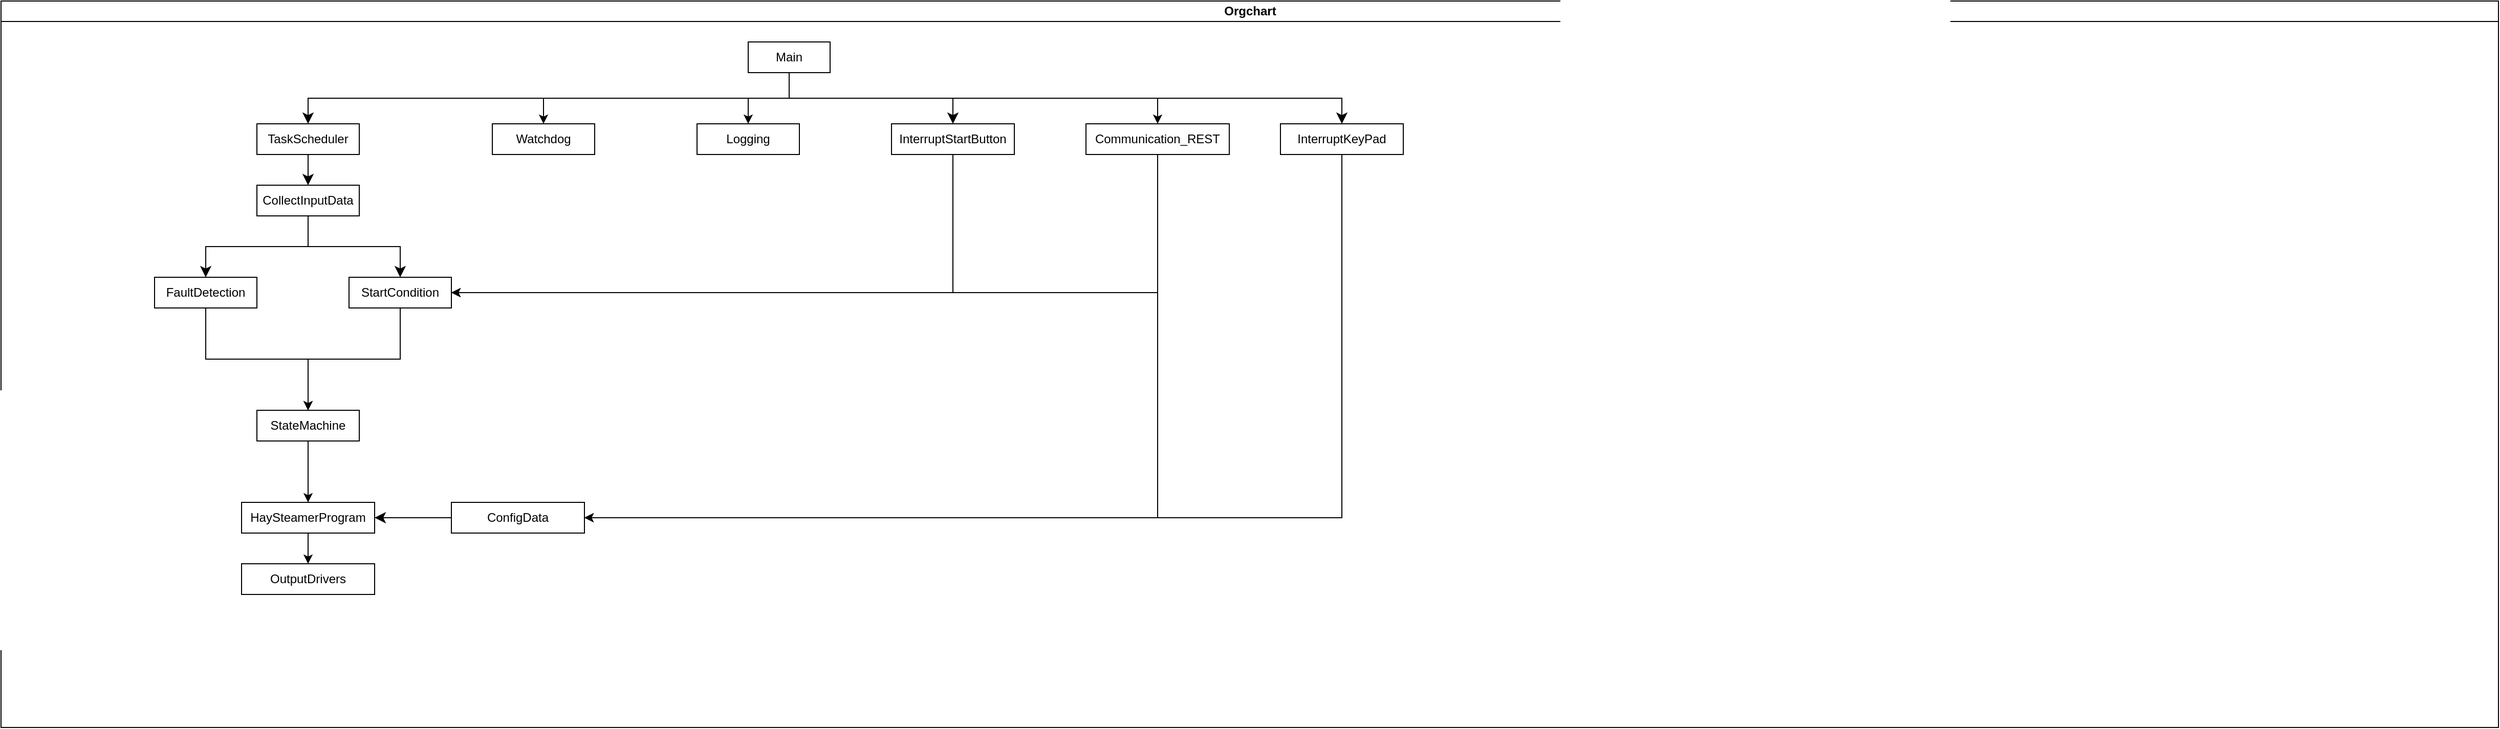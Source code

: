 <mxfile version="27.1.6">
  <diagram id="prtHgNgQTEPvFCAcTncT" name="Page-1">
    <mxGraphModel dx="3072" dy="756" grid="1" gridSize="10" guides="1" tooltips="1" connect="1" arrows="1" fold="1" page="1" pageScale="1" pageWidth="827" pageHeight="1169" math="0" shadow="0">
      <root>
        <mxCell id="0" />
        <mxCell id="1" parent="0" />
        <mxCell id="dNxyNK7c78bLwvsdeMH5-11" value="Orgchart" style="swimlane;html=1;startSize=20;horizontal=1;containerType=tree;glass=0;" parent="1" vertex="1">
          <mxGeometry x="-1580" y="20" width="2440" height="710" as="geometry" />
        </mxCell>
        <mxCell id="BtHL0e1dHnn02Y5CUmkc-42" style="edgeStyle=orthogonalEdgeStyle;rounded=0;orthogonalLoop=1;jettySize=auto;html=1;exitX=0.5;exitY=1;exitDx=0;exitDy=0;entryX=0.5;entryY=0;entryDx=0;entryDy=0;" edge="1" parent="dNxyNK7c78bLwvsdeMH5-11" source="BtHL0e1dHnn02Y5CUmkc-1" target="BtHL0e1dHnn02Y5CUmkc-41">
          <mxGeometry relative="1" as="geometry" />
        </mxCell>
        <mxCell id="BtHL0e1dHnn02Y5CUmkc-1" value="Main" style="rounded=0;whiteSpace=wrap;html=1;" vertex="1" parent="dNxyNK7c78bLwvsdeMH5-11">
          <mxGeometry x="730" y="40" width="80" height="30" as="geometry" />
        </mxCell>
        <mxCell id="BtHL0e1dHnn02Y5CUmkc-2" value="TaskScheduler" style="rounded=0;whiteSpace=wrap;html=1;" vertex="1" parent="dNxyNK7c78bLwvsdeMH5-11">
          <mxGeometry x="250" y="120" width="100" height="30" as="geometry" />
        </mxCell>
        <mxCell id="BtHL0e1dHnn02Y5CUmkc-37" style="edgeStyle=orthogonalEdgeStyle;rounded=0;orthogonalLoop=1;jettySize=auto;html=1;exitX=0.5;exitY=1;exitDx=0;exitDy=0;entryX=1;entryY=0.5;entryDx=0;entryDy=0;" edge="1" parent="dNxyNK7c78bLwvsdeMH5-11" source="BtHL0e1dHnn02Y5CUmkc-3" target="BtHL0e1dHnn02Y5CUmkc-15">
          <mxGeometry relative="1" as="geometry" />
        </mxCell>
        <mxCell id="BtHL0e1dHnn02Y5CUmkc-3" value="InterruptStartButton" style="rounded=0;whiteSpace=wrap;html=1;" vertex="1" parent="dNxyNK7c78bLwvsdeMH5-11">
          <mxGeometry x="870" y="120" width="120" height="30" as="geometry" />
        </mxCell>
        <mxCell id="BtHL0e1dHnn02Y5CUmkc-38" style="edgeStyle=orthogonalEdgeStyle;rounded=0;orthogonalLoop=1;jettySize=auto;html=1;exitX=0.5;exitY=1;exitDx=0;exitDy=0;entryX=1;entryY=0.5;entryDx=0;entryDy=0;" edge="1" parent="dNxyNK7c78bLwvsdeMH5-11" source="BtHL0e1dHnn02Y5CUmkc-4" target="BtHL0e1dHnn02Y5CUmkc-26">
          <mxGeometry relative="1" as="geometry" />
        </mxCell>
        <mxCell id="BtHL0e1dHnn02Y5CUmkc-4" value="InterruptKeyPad" style="rounded=0;whiteSpace=wrap;html=1;" vertex="1" parent="dNxyNK7c78bLwvsdeMH5-11">
          <mxGeometry x="1250" y="120" width="120" height="30" as="geometry" />
        </mxCell>
        <mxCell id="BtHL0e1dHnn02Y5CUmkc-7" value="" style="edgeStyle=elbowEdgeStyle;elbow=vertical;endArrow=classic;html=1;curved=0;rounded=0;endSize=8;startSize=8;entryX=0.5;entryY=0;entryDx=0;entryDy=0;exitX=0.5;exitY=1;exitDx=0;exitDy=0;" edge="1" parent="dNxyNK7c78bLwvsdeMH5-11" source="BtHL0e1dHnn02Y5CUmkc-1" target="BtHL0e1dHnn02Y5CUmkc-2">
          <mxGeometry width="50" height="50" relative="1" as="geometry">
            <mxPoint x="590" y="100" as="sourcePoint" />
            <mxPoint x="640" y="50" as="targetPoint" />
          </mxGeometry>
        </mxCell>
        <mxCell id="BtHL0e1dHnn02Y5CUmkc-8" value="" style="edgeStyle=elbowEdgeStyle;elbow=vertical;endArrow=classic;html=1;curved=0;rounded=0;endSize=8;startSize=8;entryX=0.5;entryY=0;entryDx=0;entryDy=0;exitX=0.5;exitY=1;exitDx=0;exitDy=0;" edge="1" parent="dNxyNK7c78bLwvsdeMH5-11" source="BtHL0e1dHnn02Y5CUmkc-1" target="BtHL0e1dHnn02Y5CUmkc-3">
          <mxGeometry width="50" height="50" relative="1" as="geometry">
            <mxPoint x="1040" y="120" as="sourcePoint" />
            <mxPoint x="680" y="150" as="targetPoint" />
          </mxGeometry>
        </mxCell>
        <mxCell id="BtHL0e1dHnn02Y5CUmkc-9" value="" style="edgeStyle=elbowEdgeStyle;elbow=vertical;endArrow=classic;html=1;curved=0;rounded=0;endSize=8;startSize=8;entryX=0.5;entryY=0;entryDx=0;entryDy=0;exitX=0.5;exitY=1;exitDx=0;exitDy=0;" edge="1" parent="dNxyNK7c78bLwvsdeMH5-11" source="BtHL0e1dHnn02Y5CUmkc-1" target="BtHL0e1dHnn02Y5CUmkc-4">
          <mxGeometry width="50" height="50" relative="1" as="geometry">
            <mxPoint x="980" y="70" as="sourcePoint" />
            <mxPoint x="1140" y="90" as="targetPoint" />
          </mxGeometry>
        </mxCell>
        <mxCell id="BtHL0e1dHnn02Y5CUmkc-11" value="CollectInputData" style="rounded=0;whiteSpace=wrap;html=1;" vertex="1" parent="dNxyNK7c78bLwvsdeMH5-11">
          <mxGeometry x="250" y="180" width="100" height="30" as="geometry" />
        </mxCell>
        <mxCell id="BtHL0e1dHnn02Y5CUmkc-30" style="edgeStyle=orthogonalEdgeStyle;rounded=0;orthogonalLoop=1;jettySize=auto;html=1;exitX=0.5;exitY=1;exitDx=0;exitDy=0;entryX=0.5;entryY=0;entryDx=0;entryDy=0;" edge="1" parent="dNxyNK7c78bLwvsdeMH5-11" source="BtHL0e1dHnn02Y5CUmkc-13" target="BtHL0e1dHnn02Y5CUmkc-29">
          <mxGeometry relative="1" as="geometry" />
        </mxCell>
        <mxCell id="BtHL0e1dHnn02Y5CUmkc-13" value="FaultDetection" style="rounded=0;whiteSpace=wrap;html=1;" vertex="1" parent="dNxyNK7c78bLwvsdeMH5-11">
          <mxGeometry x="150" y="270" width="100" height="30" as="geometry" />
        </mxCell>
        <mxCell id="BtHL0e1dHnn02Y5CUmkc-31" style="edgeStyle=orthogonalEdgeStyle;rounded=0;orthogonalLoop=1;jettySize=auto;html=1;exitX=0.5;exitY=1;exitDx=0;exitDy=0;entryX=0.5;entryY=0;entryDx=0;entryDy=0;" edge="1" parent="dNxyNK7c78bLwvsdeMH5-11" source="BtHL0e1dHnn02Y5CUmkc-15" target="BtHL0e1dHnn02Y5CUmkc-29">
          <mxGeometry relative="1" as="geometry" />
        </mxCell>
        <mxCell id="BtHL0e1dHnn02Y5CUmkc-15" value="StartCondition" style="rounded=0;whiteSpace=wrap;html=1;" vertex="1" parent="dNxyNK7c78bLwvsdeMH5-11">
          <mxGeometry x="340" y="270" width="100" height="30" as="geometry" />
        </mxCell>
        <mxCell id="BtHL0e1dHnn02Y5CUmkc-32" style="edgeStyle=orthogonalEdgeStyle;rounded=0;orthogonalLoop=1;jettySize=auto;html=1;entryX=0.5;entryY=0;entryDx=0;entryDy=0;exitX=0.5;exitY=1;exitDx=0;exitDy=0;" edge="1" parent="dNxyNK7c78bLwvsdeMH5-11" source="BtHL0e1dHnn02Y5CUmkc-29" target="BtHL0e1dHnn02Y5CUmkc-16">
          <mxGeometry relative="1" as="geometry">
            <mxPoint x="290" y="500" as="sourcePoint" />
          </mxGeometry>
        </mxCell>
        <mxCell id="BtHL0e1dHnn02Y5CUmkc-40" style="edgeStyle=orthogonalEdgeStyle;rounded=0;orthogonalLoop=1;jettySize=auto;html=1;exitX=0.5;exitY=1;exitDx=0;exitDy=0;entryX=0.5;entryY=0;entryDx=0;entryDy=0;" edge="1" parent="dNxyNK7c78bLwvsdeMH5-11" source="BtHL0e1dHnn02Y5CUmkc-16" target="BtHL0e1dHnn02Y5CUmkc-39">
          <mxGeometry relative="1" as="geometry" />
        </mxCell>
        <mxCell id="BtHL0e1dHnn02Y5CUmkc-16" value="HaySteamerProgram" style="rounded=0;whiteSpace=wrap;html=1;" vertex="1" parent="dNxyNK7c78bLwvsdeMH5-11">
          <mxGeometry x="235" y="490" width="130" height="30" as="geometry" />
        </mxCell>
        <mxCell id="BtHL0e1dHnn02Y5CUmkc-19" value="" style="edgeStyle=elbowEdgeStyle;elbow=vertical;endArrow=classic;html=1;curved=0;rounded=0;endSize=8;startSize=8;exitX=0.5;exitY=1;exitDx=0;exitDy=0;entryX=0.5;entryY=0;entryDx=0;entryDy=0;" edge="1" parent="dNxyNK7c78bLwvsdeMH5-11" source="BtHL0e1dHnn02Y5CUmkc-2" target="BtHL0e1dHnn02Y5CUmkc-11">
          <mxGeometry width="50" height="50" relative="1" as="geometry">
            <mxPoint x="550" y="280" as="sourcePoint" />
            <mxPoint x="600" y="230" as="targetPoint" />
          </mxGeometry>
        </mxCell>
        <mxCell id="BtHL0e1dHnn02Y5CUmkc-20" value="" style="edgeStyle=elbowEdgeStyle;elbow=vertical;endArrow=classic;html=1;curved=0;rounded=0;endSize=8;startSize=8;exitX=0.5;exitY=1;exitDx=0;exitDy=0;entryX=0.5;entryY=0;entryDx=0;entryDy=0;" edge="1" parent="dNxyNK7c78bLwvsdeMH5-11" source="BtHL0e1dHnn02Y5CUmkc-11" target="BtHL0e1dHnn02Y5CUmkc-13">
          <mxGeometry width="50" height="50" relative="1" as="geometry">
            <mxPoint x="550" y="280" as="sourcePoint" />
            <mxPoint x="600" y="230" as="targetPoint" />
          </mxGeometry>
        </mxCell>
        <mxCell id="BtHL0e1dHnn02Y5CUmkc-21" value="" style="edgeStyle=elbowEdgeStyle;elbow=vertical;endArrow=classic;html=1;curved=0;rounded=0;endSize=8;startSize=8;exitX=0.5;exitY=1;exitDx=0;exitDy=0;" edge="1" parent="dNxyNK7c78bLwvsdeMH5-11" source="BtHL0e1dHnn02Y5CUmkc-11" target="BtHL0e1dHnn02Y5CUmkc-15">
          <mxGeometry width="50" height="50" relative="1" as="geometry">
            <mxPoint x="550" y="280" as="sourcePoint" />
            <mxPoint x="600" y="230" as="targetPoint" />
          </mxGeometry>
        </mxCell>
        <mxCell id="BtHL0e1dHnn02Y5CUmkc-26" value="ConfigData" style="rounded=0;whiteSpace=wrap;html=1;" vertex="1" parent="dNxyNK7c78bLwvsdeMH5-11">
          <mxGeometry x="440" y="490" width="130" height="30" as="geometry" />
        </mxCell>
        <mxCell id="BtHL0e1dHnn02Y5CUmkc-27" value="" style="edgeStyle=elbowEdgeStyle;elbow=vertical;endArrow=classic;html=1;curved=0;rounded=0;endSize=8;startSize=8;exitX=0;exitY=0.5;exitDx=0;exitDy=0;entryX=1;entryY=0.5;entryDx=0;entryDy=0;" edge="1" parent="dNxyNK7c78bLwvsdeMH5-11" source="BtHL0e1dHnn02Y5CUmkc-26" target="BtHL0e1dHnn02Y5CUmkc-16">
          <mxGeometry width="50" height="50" relative="1" as="geometry">
            <mxPoint x="550" y="280" as="sourcePoint" />
            <mxPoint x="600" y="230" as="targetPoint" />
          </mxGeometry>
        </mxCell>
        <mxCell id="BtHL0e1dHnn02Y5CUmkc-29" value="StateMachine" style="rounded=0;whiteSpace=wrap;html=1;" vertex="1" parent="dNxyNK7c78bLwvsdeMH5-11">
          <mxGeometry x="250" y="400" width="100" height="30" as="geometry" />
        </mxCell>
        <mxCell id="BtHL0e1dHnn02Y5CUmkc-35" style="edgeStyle=orthogonalEdgeStyle;rounded=0;orthogonalLoop=1;jettySize=auto;html=1;exitX=0.5;exitY=0;exitDx=0;exitDy=0;entryX=0.5;entryY=1;entryDx=0;entryDy=0;startArrow=classic;startFill=1;endArrow=none;" edge="1" parent="dNxyNK7c78bLwvsdeMH5-11" source="BtHL0e1dHnn02Y5CUmkc-33" target="BtHL0e1dHnn02Y5CUmkc-1">
          <mxGeometry relative="1" as="geometry" />
        </mxCell>
        <mxCell id="BtHL0e1dHnn02Y5CUmkc-33" value="Watchdog" style="rounded=0;whiteSpace=wrap;html=1;" vertex="1" parent="dNxyNK7c78bLwvsdeMH5-11">
          <mxGeometry x="480" y="120" width="100" height="30" as="geometry" />
        </mxCell>
        <mxCell id="BtHL0e1dHnn02Y5CUmkc-36" style="edgeStyle=orthogonalEdgeStyle;rounded=0;orthogonalLoop=1;jettySize=auto;html=1;exitX=0.5;exitY=0;exitDx=0;exitDy=0;entryX=0.5;entryY=1;entryDx=0;entryDy=0;startArrow=classic;startFill=1;endArrow=none;" edge="1" parent="dNxyNK7c78bLwvsdeMH5-11" source="BtHL0e1dHnn02Y5CUmkc-34" target="BtHL0e1dHnn02Y5CUmkc-1">
          <mxGeometry relative="1" as="geometry" />
        </mxCell>
        <mxCell id="BtHL0e1dHnn02Y5CUmkc-34" value="Logging" style="rounded=0;whiteSpace=wrap;html=1;" vertex="1" parent="dNxyNK7c78bLwvsdeMH5-11">
          <mxGeometry x="680" y="120" width="100" height="30" as="geometry" />
        </mxCell>
        <mxCell id="BtHL0e1dHnn02Y5CUmkc-39" value="OutputDrivers" style="rounded=0;whiteSpace=wrap;html=1;" vertex="1" parent="dNxyNK7c78bLwvsdeMH5-11">
          <mxGeometry x="235" y="550" width="130" height="30" as="geometry" />
        </mxCell>
        <mxCell id="BtHL0e1dHnn02Y5CUmkc-45" style="edgeStyle=orthogonalEdgeStyle;rounded=0;orthogonalLoop=1;jettySize=auto;html=1;exitX=0.5;exitY=1;exitDx=0;exitDy=0;entryX=1;entryY=0.5;entryDx=0;entryDy=0;" edge="1" parent="dNxyNK7c78bLwvsdeMH5-11" source="BtHL0e1dHnn02Y5CUmkc-41" target="BtHL0e1dHnn02Y5CUmkc-26">
          <mxGeometry relative="1" as="geometry" />
        </mxCell>
        <mxCell id="BtHL0e1dHnn02Y5CUmkc-46" style="edgeStyle=orthogonalEdgeStyle;rounded=0;orthogonalLoop=1;jettySize=auto;html=1;exitX=0.5;exitY=1;exitDx=0;exitDy=0;entryX=1;entryY=0.5;entryDx=0;entryDy=0;jumpStyle=arc;jumpSize=13;" edge="1" parent="dNxyNK7c78bLwvsdeMH5-11" source="BtHL0e1dHnn02Y5CUmkc-41" target="BtHL0e1dHnn02Y5CUmkc-15">
          <mxGeometry relative="1" as="geometry" />
        </mxCell>
        <mxCell id="BtHL0e1dHnn02Y5CUmkc-41" value="Communication_REST" style="rounded=0;whiteSpace=wrap;html=1;" vertex="1" parent="dNxyNK7c78bLwvsdeMH5-11">
          <mxGeometry x="1060" y="120" width="140" height="30" as="geometry" />
        </mxCell>
      </root>
    </mxGraphModel>
  </diagram>
</mxfile>
